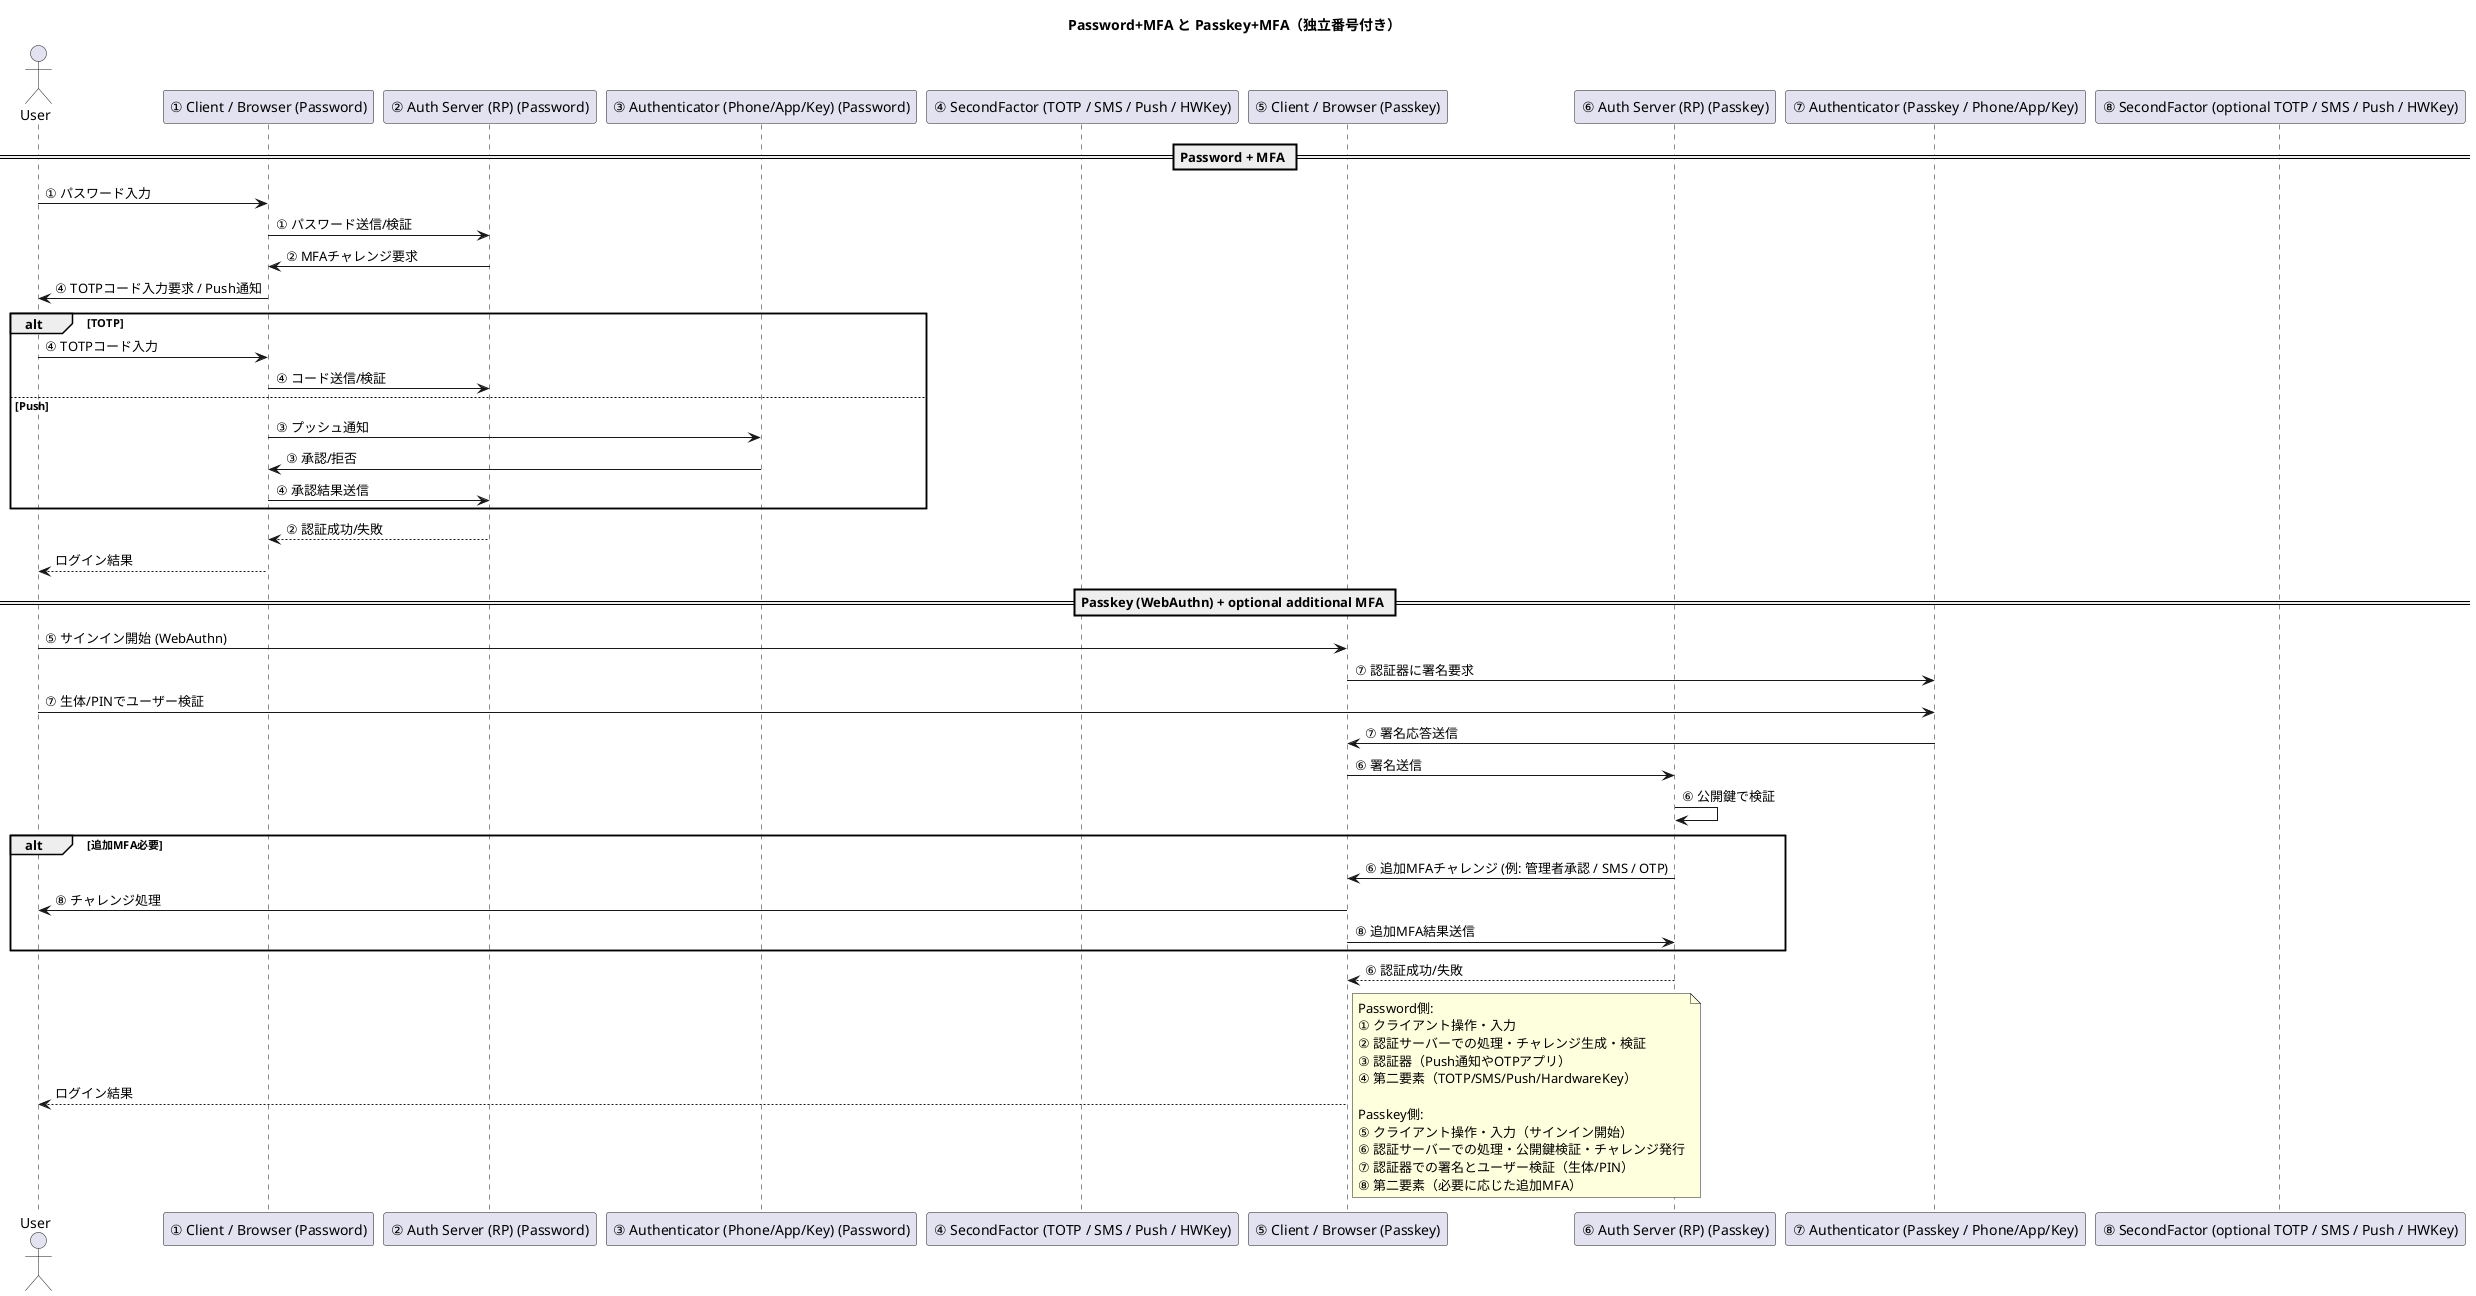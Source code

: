 @startuml
title Password+MFA と Passkey+MFA（独立番号付き）

actor User as U
participant "① Client / Browser (Password)" as ClientPwd
participant "② Auth Server (RP) (Password)" as ServerPwd
participant "③ Authenticator (Phone/App/Key) (Password)" as AuthnPwd
participant "④ SecondFactor (TOTP / SMS / Push / HWKey)" as SecondPwd

== Password + MFA ==
U -> ClientPwd : ① パスワード入力
ClientPwd -> ServerPwd : ① パスワード送信/検証
ServerPwd -> ClientPwd : ② MFAチャレンジ要求
ClientPwd -> U : ④ TOTPコード入力要求 / Push通知
alt TOTP
U -> ClientPwd : ④ TOTPコード入力
ClientPwd -> ServerPwd : ④ コード送信/検証
else Push
ClientPwd -> AuthnPwd : ③ プッシュ通知
AuthnPwd -> ClientPwd : ③ 承認/拒否
ClientPwd -> ServerPwd : ④ 承認結果送信
end
ServerPwd --> ClientPwd : ② 認証成功/失敗
ClientPwd --> U : ログイン結果

participant "⑤ Client / Browser (Passkey)" as ClientPK
participant "⑥ Auth Server (RP) (Passkey)" as ServerPK
participant "⑦ Authenticator (Passkey / Phone/App/Key)" as AuthnPK
participant "⑧ SecondFactor (optional TOTP / SMS / Push / HWKey)" as SecondPK

== Passkey (WebAuthn) + optional additional MFA ==
U -> ClientPK : ⑤ サインイン開始 (WebAuthn)
ClientPK -> AuthnPK : ⑦ 認証器に署名要求
U -> AuthnPK : ⑦ 生体/PINでユーザー検証
AuthnPK -> ClientPK : ⑦ 署名応答送信
ClientPK -> ServerPK : ⑥ 署名送信
ServerPK -> ServerPK : ⑥ 公開鍵で検証
alt 追加MFA必要
ServerPK -> ClientPK : ⑥ 追加MFAチャレンジ (例: 管理者承認 / SMS / OTP)
ClientPK -> U : ⑧ チャレンジ処理
ClientPK -> ServerPK : ⑧ 追加MFA結果送信
end
ServerPK --> ClientPK : ⑥ 認証成功/失敗
ClientPK --> U : ログイン結果

note right
Password側:
① クライアント操作・入力
② 認証サーバーでの処理・チャレンジ生成・検証
③ 認証器（Push通知やOTPアプリ）
④ 第二要素（TOTP/SMS/Push/HardwareKey）

Passkey側:
⑤ クライアント操作・入力（サインイン開始）
⑥ 認証サーバーでの処理・公開鍵検証・チャレンジ発行
⑦ 認証器での署名とユーザー検証（生体/PIN）
⑧ 第二要素（必要に応じた追加MFA）
end note

@enduml